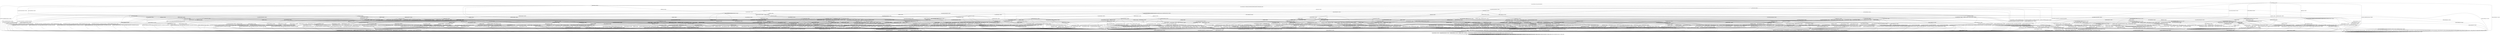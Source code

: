 digraph h19 {
s0 [label="s0"];
s1 [label="s1"];
s2 [label="s2"];
s3 [label="s3"];
s4 [label="s4"];
s5 [label="s5"];
s6 [label="s6"];
s7 [label="s7"];
s8 [label="s8"];
s9 [label="s9"];
s10 [label="s10"];
s11 [label="s11"];
s12 [label="s12"];
s13 [label="s13"];
s14 [label="s14"];
s15 [label="s15"];
s16 [label="s16"];
s17 [label="s17"];
s18 [label="s18"];
s19 [label="s19"];
s20 [label="s20"];
s21 [label="s21"];
s22 [label="s22"];
s23 [label="s23"];
s24 [label="s24"];
s25 [label="s25"];
s26 [label="s26"];
s27 [label="s27"];
s28 [label="s28"];
s29 [label="s29"];
s30 [label="s30"];
s31 [label="s31"];
s32 [label="s32"];
s33 [label="s33"];
s34 [label="s34"];
s35 [label="s35"];
s36 [label="s36"];
s37 [label="s37"];
s38 [label="s38"];
s39 [label="s39"];
s40 [label="s40"];
s41 [label="s41"];
s42 [label="s42"];
s43 [label="s43"];
s44 [label="s44"];
s45 [label="s45"];
s46 [label="s46"];
s47 [label="s47"];
s48 [label="s48"];
s49 [label="s49"];
s50 [label="s50"];
s51 [label="s51"];
s52 [label="s52"];
s53 [label="s53"];
s54 [label="s54"];
s55 [label="s55"];
s56 [label="s56"];
s57 [label="s57"];
s58 [label="s58"];
s59 [label="s59"];
s60 [label="s60"];
s61 [label="s61"];
s62 [label="s62"];
s63 [label="s63"];
s64 [label="s64"];
s65 [label="s65"];
s66 [label="s66"];
s67 [label="s67"];
s68 [label="s68"];
s69 [label="s69"];
s70 [label="s70"];
s71 [label="s71"];
s72 [label="s72"];
s73 [label="s73"];
s74 [label="s74"];
s75 [label="s75"];
s76 [label="s76"];
s77 [label="s77"];
s78 [label="s78"];
s79 [label="s79"];
s80 [label="s80"];
s81 [label="s81"];
s82 [label="s82"];
s83 [label="s83"];
s84 [label="s84"];
s85 [label="s85"];
s86 [label="s86"];
s87 [label="s87"];
s88 [label="s88"];
s89 [label="s89"];
s90 [label="s90"];
s91 [label="s91"];
s92 [label="s92"];
s93 [label="s93"];
s94 [label="s94"];
s95 [label="s95"];
s96 [label="s96"];
s97 [label="s97"];
s98 [label="s98"];
s99 [label="s99"];
s0 -> s1 [label="RSA_CLIENT_HELLO / HELLO_VERIFY_REQUEST"];
s0 -> s2 [label="RSA_CLIENT_KEY_EXCHANGE / TIMEOUT"];
s0 -> s12 [label="CHANGE_CIPHER_SPEC / TIMEOUT"];
s0 -> s88 [label="FINISHED / TIMEOUT"];
s0 -> s0 [label="APPLICATION / TIMEOUT"];
s0 -> s95 [label="CERTIFICATE / TIMEOUT"];
s0 -> s89 [label="EMPTY_CERTIFICATE / TIMEOUT"];
s0 -> s88 [label="CERTIFICATE_VERIFY / TIMEOUT"];
s0 -> s6 [label="Alert(WARNING,CLOSE_NOTIFY) / TIMEOUT"];
s0 -> s6 [label="Alert(FATAL,UNEXPECTED_MESSAGE) / TIMEOUT"];
s1 -> s3 [label="RSA_CLIENT_HELLO / SERVER_HELLO,CERTIFICATE,CERTIFICATE_REQUEST,SERVER_HELLO_DONE"];
s1 -> s4 [label="RSA_CLIENT_KEY_EXCHANGE / TIMEOUT"];
s1 -> s12 [label="CHANGE_CIPHER_SPEC / TIMEOUT"];
s1 -> s8 [label="FINISHED / TIMEOUT"];
s1 -> s1 [label="APPLICATION / TIMEOUT"];
s1 -> s32 [label="CERTIFICATE / TIMEOUT"];
s1 -> s24 [label="EMPTY_CERTIFICATE / TIMEOUT"];
s1 -> s8 [label="CERTIFICATE_VERIFY / TIMEOUT"];
s1 -> s6 [label="Alert(WARNING,CLOSE_NOTIFY) / Alert(WARNING,CLOSE_NOTIFY)"];
s1 -> s6 [label="Alert(FATAL,UNEXPECTED_MESSAGE) / TIMEOUT"];
s2 -> s2 [label="RSA_CLIENT_HELLO / TIMEOUT"];
s2 -> s88 [label="RSA_CLIENT_KEY_EXCHANGE / TIMEOUT"];
s2 -> s9 [label="CHANGE_CIPHER_SPEC / TIMEOUT"];
s2 -> s90 [label="FINISHED / TIMEOUT"];
s2 -> s2 [label="APPLICATION / TIMEOUT"];
s2 -> s91 [label="CERTIFICATE / TIMEOUT"];
s2 -> s91 [label="EMPTY_CERTIFICATE / TIMEOUT"];
s2 -> s93 [label="CERTIFICATE_VERIFY / TIMEOUT"];
s2 -> s6 [label="Alert(WARNING,CLOSE_NOTIFY) / TIMEOUT"];
s2 -> s6 [label="Alert(FATAL,UNEXPECTED_MESSAGE) / TIMEOUT"];
s3 -> s6 [label="RSA_CLIENT_HELLO / Alert(FATAL,UNEXPECTED_MESSAGE)"];
s3 -> s13 [label="RSA_CLIENT_KEY_EXCHANGE / TIMEOUT"];
s3 -> s12 [label="CHANGE_CIPHER_SPEC / TIMEOUT"];
s3 -> s8 [label="FINISHED / TIMEOUT"];
s3 -> s3 [label="APPLICATION / TIMEOUT"];
s3 -> s33 [label="CERTIFICATE / TIMEOUT"];
s3 -> s10 [label="EMPTY_CERTIFICATE / TIMEOUT"];
s3 -> s8 [label="CERTIFICATE_VERIFY / TIMEOUT"];
s3 -> s6 [label="Alert(WARNING,CLOSE_NOTIFY) / Alert(WARNING,CLOSE_NOTIFY)"];
s3 -> s6 [label="Alert(FATAL,UNEXPECTED_MESSAGE) / TIMEOUT"];
s4 -> s39 [label="RSA_CLIENT_HELLO / TIMEOUT"];
s4 -> s8 [label="RSA_CLIENT_KEY_EXCHANGE / TIMEOUT"];
s4 -> s5 [label="CHANGE_CIPHER_SPEC / TIMEOUT"];
s4 -> s14 [label="FINISHED / TIMEOUT"];
s4 -> s4 [label="APPLICATION / TIMEOUT"];
s4 -> s28 [label="CERTIFICATE / TIMEOUT"];
s4 -> s28 [label="EMPTY_CERTIFICATE / TIMEOUT"];
s4 -> s54 [label="CERTIFICATE_VERIFY / TIMEOUT"];
s4 -> s6 [label="Alert(WARNING,CLOSE_NOTIFY) / Alert(WARNING,CLOSE_NOTIFY)"];
s4 -> s6 [label="Alert(FATAL,UNEXPECTED_MESSAGE) / TIMEOUT"];
s5 -> s6 [label="RSA_CLIENT_HELLO / Alert(FATAL,UNEXPECTED_MESSAGE)"];
s5 -> s6 [label="RSA_CLIENT_KEY_EXCHANGE / Alert(FATAL,UNEXPECTED_MESSAGE)"];
s5 -> s12 [label="CHANGE_CIPHER_SPEC / TIMEOUT"];
s5 -> s6 [label="FINISHED / Alert(FATAL,UNEXPECTED_MESSAGE)"];
s5 -> s5 [label="APPLICATION / TIMEOUT"];
s5 -> s6 [label="CERTIFICATE / Alert(FATAL,UNEXPECTED_MESSAGE)"];
s5 -> s6 [label="EMPTY_CERTIFICATE / Alert(FATAL,UNEXPECTED_MESSAGE)"];
s5 -> s6 [label="CERTIFICATE_VERIFY / Alert(FATAL,UNEXPECTED_MESSAGE)"];
s5 -> s5 [label="Alert(WARNING,CLOSE_NOTIFY) / TIMEOUT"];
s5 -> s5 [label="Alert(FATAL,UNEXPECTED_MESSAGE) / TIMEOUT"];
s6 -> s7 [label="RSA_CLIENT_HELLO / TIMEOUT"];
s6 -> s7 [label="RSA_CLIENT_KEY_EXCHANGE / TIMEOUT"];
s6 -> s7 [label="CHANGE_CIPHER_SPEC / TIMEOUT"];
s6 -> s7 [label="FINISHED / TIMEOUT"];
s6 -> s7 [label="APPLICATION / TIMEOUT"];
s6 -> s7 [label="CERTIFICATE / TIMEOUT"];
s6 -> s7 [label="EMPTY_CERTIFICATE / TIMEOUT"];
s6 -> s7 [label="CERTIFICATE_VERIFY / TIMEOUT"];
s6 -> s7 [label="Alert(WARNING,CLOSE_NOTIFY) / TIMEOUT"];
s6 -> s7 [label="Alert(FATAL,UNEXPECTED_MESSAGE) / TIMEOUT"];
s7 -> s7 [label="RSA_CLIENT_HELLO / SOCKET_CLOSED"];
s7 -> s7 [label="RSA_CLIENT_KEY_EXCHANGE / SOCKET_CLOSED"];
s7 -> s7 [label="CHANGE_CIPHER_SPEC / SOCKET_CLOSED"];
s7 -> s7 [label="FINISHED / SOCKET_CLOSED"];
s7 -> s7 [label="APPLICATION / SOCKET_CLOSED"];
s7 -> s7 [label="CERTIFICATE / SOCKET_CLOSED"];
s7 -> s7 [label="EMPTY_CERTIFICATE / SOCKET_CLOSED"];
s7 -> s7 [label="CERTIFICATE_VERIFY / SOCKET_CLOSED"];
s7 -> s7 [label="Alert(WARNING,CLOSE_NOTIFY) / SOCKET_CLOSED"];
s7 -> s7 [label="Alert(FATAL,UNEXPECTED_MESSAGE) / SOCKET_CLOSED"];
s8 -> s8 [label="RSA_CLIENT_HELLO / TIMEOUT"];
s8 -> s8 [label="RSA_CLIENT_KEY_EXCHANGE / TIMEOUT"];
s8 -> s12 [label="CHANGE_CIPHER_SPEC / TIMEOUT"];
s8 -> s8 [label="FINISHED / TIMEOUT"];
s8 -> s8 [label="APPLICATION / TIMEOUT"];
s8 -> s8 [label="CERTIFICATE / TIMEOUT"];
s8 -> s8 [label="EMPTY_CERTIFICATE / TIMEOUT"];
s8 -> s8 [label="CERTIFICATE_VERIFY / TIMEOUT"];
s8 -> s6 [label="Alert(WARNING,CLOSE_NOTIFY) / Alert(WARNING,CLOSE_NOTIFY)"];
s8 -> s6 [label="Alert(FATAL,UNEXPECTED_MESSAGE) / TIMEOUT"];
s9 -> s6 [label="RSA_CLIENT_HELLO / TIMEOUT"];
s9 -> s6 [label="RSA_CLIENT_KEY_EXCHANGE / TIMEOUT"];
s9 -> s12 [label="CHANGE_CIPHER_SPEC / TIMEOUT"];
s9 -> s6 [label="FINISHED / TIMEOUT"];
s9 -> s9 [label="APPLICATION / TIMEOUT"];
s9 -> s6 [label="CERTIFICATE / TIMEOUT"];
s9 -> s6 [label="EMPTY_CERTIFICATE / TIMEOUT"];
s9 -> s6 [label="CERTIFICATE_VERIFY / TIMEOUT"];
s9 -> s9 [label="Alert(WARNING,CLOSE_NOTIFY) / TIMEOUT"];
s9 -> s9 [label="Alert(FATAL,UNEXPECTED_MESSAGE) / TIMEOUT"];
s10 -> s40 [label="RSA_CLIENT_HELLO / TIMEOUT"];
s10 -> s29 [label="RSA_CLIENT_KEY_EXCHANGE / TIMEOUT"];
s10 -> s11 [label="CHANGE_CIPHER_SPEC / TIMEOUT"];
s10 -> s15 [label="FINISHED / TIMEOUT"];
s10 -> s10 [label="APPLICATION / TIMEOUT"];
s10 -> s8 [label="CERTIFICATE / TIMEOUT"];
s10 -> s8 [label="EMPTY_CERTIFICATE / TIMEOUT"];
s10 -> s34 [label="CERTIFICATE_VERIFY / TIMEOUT"];
s10 -> s6 [label="Alert(WARNING,CLOSE_NOTIFY) / Alert(WARNING,CLOSE_NOTIFY)"];
s10 -> s6 [label="Alert(FATAL,UNEXPECTED_MESSAGE) / TIMEOUT"];
s11 -> s6 [label="RSA_CLIENT_HELLO / Alert(FATAL,BAD_CERTIFICATE)"];
s11 -> s6 [label="RSA_CLIENT_KEY_EXCHANGE / Alert(FATAL,BAD_CERTIFICATE)"];
s11 -> s12 [label="CHANGE_CIPHER_SPEC / TIMEOUT"];
s11 -> s6 [label="FINISHED / Alert(FATAL,BAD_CERTIFICATE)"];
s11 -> s11 [label="APPLICATION / TIMEOUT"];
s11 -> s6 [label="CERTIFICATE / Alert(FATAL,BAD_CERTIFICATE)"];
s11 -> s6 [label="EMPTY_CERTIFICATE / Alert(FATAL,BAD_CERTIFICATE)"];
s11 -> s6 [label="CERTIFICATE_VERIFY / Alert(FATAL,BAD_CERTIFICATE)"];
s11 -> s11 [label="Alert(WARNING,CLOSE_NOTIFY) / TIMEOUT"];
s11 -> s11 [label="Alert(FATAL,UNEXPECTED_MESSAGE) / TIMEOUT"];
s12 -> s12 [label="RSA_CLIENT_HELLO / TIMEOUT"];
s12 -> s12 [label="RSA_CLIENT_KEY_EXCHANGE / TIMEOUT"];
s12 -> s12 [label="CHANGE_CIPHER_SPEC / TIMEOUT"];
s12 -> s12 [label="FINISHED / TIMEOUT"];
s12 -> s12 [label="APPLICATION / TIMEOUT"];
s12 -> s12 [label="CERTIFICATE / TIMEOUT"];
s12 -> s12 [label="EMPTY_CERTIFICATE / TIMEOUT"];
s12 -> s12 [label="CERTIFICATE_VERIFY / TIMEOUT"];
s12 -> s12 [label="Alert(WARNING,CLOSE_NOTIFY) / TIMEOUT"];
s12 -> s12 [label="Alert(FATAL,UNEXPECTED_MESSAGE) / TIMEOUT"];
s13 -> s39 [label="RSA_CLIENT_HELLO / TIMEOUT"];
s13 -> s8 [label="RSA_CLIENT_KEY_EXCHANGE / TIMEOUT"];
s13 -> s16 [label="CHANGE_CIPHER_SPEC / TIMEOUT"];
s13 -> s14 [label="FINISHED / TIMEOUT"];
s13 -> s13 [label="APPLICATION / TIMEOUT"];
s13 -> s41 [label="CERTIFICATE / TIMEOUT"];
s13 -> s29 [label="EMPTY_CERTIFICATE / TIMEOUT"];
s13 -> s17 [label="CERTIFICATE_VERIFY / TIMEOUT"];
s13 -> s6 [label="Alert(WARNING,CLOSE_NOTIFY) / Alert(WARNING,CLOSE_NOTIFY)"];
s13 -> s6 [label="Alert(FATAL,UNEXPECTED_MESSAGE) / TIMEOUT"];
s14 -> s42 [label="RSA_CLIENT_HELLO / TIMEOUT"];
s14 -> s8 [label="RSA_CLIENT_KEY_EXCHANGE / TIMEOUT"];
s14 -> s5 [label="CHANGE_CIPHER_SPEC / TIMEOUT"];
s14 -> s8 [label="FINISHED / TIMEOUT"];
s14 -> s14 [label="APPLICATION / TIMEOUT"];
s14 -> s25 [label="CERTIFICATE / TIMEOUT"];
s14 -> s25 [label="EMPTY_CERTIFICATE / TIMEOUT"];
s14 -> s60 [label="CERTIFICATE_VERIFY / TIMEOUT"];
s14 -> s6 [label="Alert(WARNING,CLOSE_NOTIFY) / Alert(WARNING,CLOSE_NOTIFY)"];
s14 -> s6 [label="Alert(FATAL,UNEXPECTED_MESSAGE) / TIMEOUT"];
s15 -> s43 [label="RSA_CLIENT_HELLO / TIMEOUT"];
s15 -> s30 [label="RSA_CLIENT_KEY_EXCHANGE / TIMEOUT"];
s15 -> s11 [label="CHANGE_CIPHER_SPEC / TIMEOUT"];
s15 -> s8 [label="FINISHED / TIMEOUT"];
s15 -> s15 [label="APPLICATION / TIMEOUT"];
s15 -> s8 [label="CERTIFICATE / TIMEOUT"];
s15 -> s8 [label="EMPTY_CERTIFICATE / TIMEOUT"];
s15 -> s35 [label="CERTIFICATE_VERIFY / TIMEOUT"];
s15 -> s6 [label="Alert(WARNING,CLOSE_NOTIFY) / Alert(WARNING,CLOSE_NOTIFY)"];
s15 -> s6 [label="Alert(FATAL,UNEXPECTED_MESSAGE) / TIMEOUT"];
s16 -> s77 [label="RSA_CLIENT_HELLO / TIMEOUT"];
s16 -> s8 [label="RSA_CLIENT_KEY_EXCHANGE / TIMEOUT"];
s16 -> s12 [label="CHANGE_CIPHER_SPEC / TIMEOUT"];
s16 -> s18 [label="FINISHED / CHANGE_CIPHER_SPEC,FINISHED,CHANGE_CIPHER_SPEC,FINISHED"];
s16 -> s16 [label="APPLICATION / TIMEOUT"];
s16 -> s19 [label="CERTIFICATE / TIMEOUT"];
s16 -> s78 [label="EMPTY_CERTIFICATE / TIMEOUT"];
s16 -> s79 [label="CERTIFICATE_VERIFY / TIMEOUT"];
s16 -> s16 [label="Alert(WARNING,CLOSE_NOTIFY) / TIMEOUT"];
s16 -> s16 [label="Alert(FATAL,UNEXPECTED_MESSAGE) / TIMEOUT"];
s17 -> s17 [label="RSA_CLIENT_HELLO / TIMEOUT"];
s17 -> s8 [label="RSA_CLIENT_KEY_EXCHANGE / TIMEOUT"];
s17 -> s20 [label="CHANGE_CIPHER_SPEC / TIMEOUT"];
s17 -> s21 [label="FINISHED / TIMEOUT"];
s17 -> s17 [label="APPLICATION / TIMEOUT"];
s17 -> s26 [label="CERTIFICATE / TIMEOUT"];
s17 -> s26 [label="EMPTY_CERTIFICATE / TIMEOUT"];
s17 -> s8 [label="CERTIFICATE_VERIFY / TIMEOUT"];
s17 -> s6 [label="Alert(WARNING,CLOSE_NOTIFY) / Alert(WARNING,CLOSE_NOTIFY)"];
s17 -> s6 [label="Alert(FATAL,UNEXPECTED_MESSAGE) / TIMEOUT"];
s18 -> s18 [label="RSA_CLIENT_HELLO / TIMEOUT"];
s18 -> s18 [label="RSA_CLIENT_KEY_EXCHANGE / TIMEOUT"];
s18 -> s12 [label="CHANGE_CIPHER_SPEC / TIMEOUT"];
s18 -> s18 [label="FINISHED / TIMEOUT"];
s18 -> s6 [label="APPLICATION / APPLICATION"];
s18 -> s18 [label="CERTIFICATE / TIMEOUT"];
s18 -> s18 [label="EMPTY_CERTIFICATE / TIMEOUT"];
s18 -> s18 [label="CERTIFICATE_VERIFY / TIMEOUT"];
s18 -> s6 [label="Alert(WARNING,CLOSE_NOTIFY) / TIMEOUT"];
s18 -> s6 [label="Alert(FATAL,UNEXPECTED_MESSAGE) / TIMEOUT"];
s19 -> s44 [label="RSA_CLIENT_HELLO / TIMEOUT"];
s19 -> s8 [label="RSA_CLIENT_KEY_EXCHANGE / TIMEOUT"];
s19 -> s5 [label="CHANGE_CIPHER_SPEC / TIMEOUT"];
s19 -> s22 [label="FINISHED / TIMEOUT"];
s19 -> s8 [label="APPLICATION / TIMEOUT"];
s19 -> s8 [label="CERTIFICATE / TIMEOUT"];
s19 -> s8 [label="EMPTY_CERTIFICATE / TIMEOUT"];
s19 -> s19 [label="CERTIFICATE_VERIFY / TIMEOUT"];
s19 -> s6 [label="Alert(WARNING,CLOSE_NOTIFY) / Alert(WARNING,CLOSE_NOTIFY)"];
s19 -> s6 [label="Alert(FATAL,UNEXPECTED_MESSAGE) / TIMEOUT"];
s20 -> s6 [label="RSA_CLIENT_HELLO / Alert(FATAL,HANDSHAKE_FAILURE)"];
s20 -> s6 [label="RSA_CLIENT_KEY_EXCHANGE / Alert(FATAL,HANDSHAKE_FAILURE)"];
s20 -> s12 [label="CHANGE_CIPHER_SPEC / TIMEOUT"];
s20 -> s6 [label="FINISHED / Alert(FATAL,HANDSHAKE_FAILURE)"];
s20 -> s20 [label="APPLICATION / TIMEOUT"];
s20 -> s6 [label="CERTIFICATE / Alert(FATAL,HANDSHAKE_FAILURE)"];
s20 -> s6 [label="EMPTY_CERTIFICATE / Alert(FATAL,HANDSHAKE_FAILURE)"];
s20 -> s6 [label="CERTIFICATE_VERIFY / Alert(FATAL,HANDSHAKE_FAILURE)"];
s20 -> s20 [label="Alert(WARNING,CLOSE_NOTIFY) / TIMEOUT"];
s20 -> s20 [label="Alert(FATAL,UNEXPECTED_MESSAGE) / TIMEOUT"];
s21 -> s61 [label="RSA_CLIENT_HELLO / TIMEOUT"];
s21 -> s8 [label="RSA_CLIENT_KEY_EXCHANGE / TIMEOUT"];
s21 -> s20 [label="CHANGE_CIPHER_SPEC / TIMEOUT"];
s21 -> s8 [label="FINISHED / TIMEOUT"];
s21 -> s21 [label="APPLICATION / TIMEOUT"];
s21 -> s27 [label="CERTIFICATE / TIMEOUT"];
s21 -> s27 [label="EMPTY_CERTIFICATE / TIMEOUT"];
s21 -> s8 [label="CERTIFICATE_VERIFY / TIMEOUT"];
s21 -> s6 [label="Alert(WARNING,CLOSE_NOTIFY) / Alert(WARNING,CLOSE_NOTIFY)"];
s21 -> s6 [label="Alert(FATAL,UNEXPECTED_MESSAGE) / TIMEOUT"];
s22 -> s22 [label="RSA_CLIENT_HELLO / TIMEOUT"];
s22 -> s8 [label="RSA_CLIENT_KEY_EXCHANGE / TIMEOUT"];
s22 -> s23 [label="CHANGE_CIPHER_SPEC / TIMEOUT"];
s22 -> s8 [label="FINISHED / TIMEOUT"];
s22 -> s8 [label="APPLICATION / TIMEOUT"];
s22 -> s8 [label="CERTIFICATE / TIMEOUT"];
s22 -> s8 [label="EMPTY_CERTIFICATE / TIMEOUT"];
s22 -> s45 [label="CERTIFICATE_VERIFY / TIMEOUT"];
s22 -> s6 [label="Alert(WARNING,CLOSE_NOTIFY) / Alert(WARNING,CLOSE_NOTIFY)"];
s22 -> s6 [label="Alert(FATAL,UNEXPECTED_MESSAGE) / TIMEOUT"];
s23 -> s12 [label="RSA_CLIENT_HELLO / CHANGE_CIPHER_SPEC,FINISHED,CHANGE_CIPHER_SPEC,FINISHED"];
s23 -> s12 [label="RSA_CLIENT_KEY_EXCHANGE / CHANGE_CIPHER_SPEC,UNKNOWN_MESSAGE,CHANGE_CIPHER_SPEC,UNKNOWN_MESSAGE"];
s23 -> s12 [label="CHANGE_CIPHER_SPEC / TIMEOUT"];
s23 -> s12 [label="FINISHED / CHANGE_CIPHER_SPEC,FINISHED,CHANGE_CIPHER_SPEC,FINISHED"];
s23 -> s23 [label="APPLICATION / TIMEOUT"];
s23 -> s12 [label="CERTIFICATE / CHANGE_CIPHER_SPEC,FINISHED,CHANGE_CIPHER_SPEC,FINISHED"];
s23 -> s12 [label="EMPTY_CERTIFICATE / CHANGE_CIPHER_SPEC,FINISHED,CHANGE_CIPHER_SPEC,FINISHED"];
s23 -> s12 [label="CERTIFICATE_VERIFY / CHANGE_CIPHER_SPEC,FINISHED,CHANGE_CIPHER_SPEC,FINISHED"];
s23 -> s23 [label="Alert(WARNING,CLOSE_NOTIFY) / TIMEOUT"];
s23 -> s23 [label="Alert(FATAL,UNEXPECTED_MESSAGE) / TIMEOUT"];
s24 -> s46 [label="RSA_CLIENT_HELLO / TIMEOUT"];
s24 -> s28 [label="RSA_CLIENT_KEY_EXCHANGE / TIMEOUT"];
s24 -> s5 [label="CHANGE_CIPHER_SPEC / TIMEOUT"];
s24 -> s31 [label="FINISHED / TIMEOUT"];
s24 -> s24 [label="APPLICATION / TIMEOUT"];
s24 -> s8 [label="CERTIFICATE / TIMEOUT"];
s24 -> s8 [label="EMPTY_CERTIFICATE / TIMEOUT"];
s24 -> s36 [label="CERTIFICATE_VERIFY / TIMEOUT"];
s24 -> s6 [label="Alert(WARNING,CLOSE_NOTIFY) / Alert(WARNING,CLOSE_NOTIFY)"];
s24 -> s6 [label="Alert(FATAL,UNEXPECTED_MESSAGE) / TIMEOUT"];
s25 -> s47 [label="RSA_CLIENT_HELLO / TIMEOUT"];
s25 -> s8 [label="RSA_CLIENT_KEY_EXCHANGE / TIMEOUT"];
s25 -> s5 [label="CHANGE_CIPHER_SPEC / TIMEOUT"];
s25 -> s8 [label="FINISHED / TIMEOUT"];
s25 -> s25 [label="APPLICATION / TIMEOUT"];
s25 -> s8 [label="CERTIFICATE / TIMEOUT"];
s25 -> s8 [label="EMPTY_CERTIFICATE / TIMEOUT"];
s25 -> s62 [label="CERTIFICATE_VERIFY / TIMEOUT"];
s25 -> s6 [label="Alert(WARNING,CLOSE_NOTIFY) / Alert(WARNING,CLOSE_NOTIFY)"];
s25 -> s6 [label="Alert(FATAL,UNEXPECTED_MESSAGE) / TIMEOUT"];
s26 -> s26 [label="RSA_CLIENT_HELLO / TIMEOUT"];
s26 -> s8 [label="RSA_CLIENT_KEY_EXCHANGE / TIMEOUT"];
s26 -> s20 [label="CHANGE_CIPHER_SPEC / TIMEOUT"];
s26 -> s27 [label="FINISHED / TIMEOUT"];
s26 -> s26 [label="APPLICATION / TIMEOUT"];
s26 -> s8 [label="CERTIFICATE / TIMEOUT"];
s26 -> s8 [label="EMPTY_CERTIFICATE / TIMEOUT"];
s26 -> s8 [label="CERTIFICATE_VERIFY / TIMEOUT"];
s26 -> s6 [label="Alert(WARNING,CLOSE_NOTIFY) / Alert(WARNING,CLOSE_NOTIFY)"];
s26 -> s6 [label="Alert(FATAL,UNEXPECTED_MESSAGE) / TIMEOUT"];
s27 -> s63 [label="RSA_CLIENT_HELLO / TIMEOUT"];
s27 -> s8 [label="RSA_CLIENT_KEY_EXCHANGE / TIMEOUT"];
s27 -> s20 [label="CHANGE_CIPHER_SPEC / TIMEOUT"];
s27 -> s8 [label="FINISHED / TIMEOUT"];
s27 -> s27 [label="APPLICATION / TIMEOUT"];
s27 -> s8 [label="CERTIFICATE / TIMEOUT"];
s27 -> s8 [label="EMPTY_CERTIFICATE / TIMEOUT"];
s27 -> s8 [label="CERTIFICATE_VERIFY / TIMEOUT"];
s27 -> s6 [label="Alert(WARNING,CLOSE_NOTIFY) / Alert(WARNING,CLOSE_NOTIFY)"];
s27 -> s6 [label="Alert(FATAL,UNEXPECTED_MESSAGE) / TIMEOUT"];
s28 -> s80 [label="RSA_CLIENT_HELLO / TIMEOUT"];
s28 -> s8 [label="RSA_CLIENT_KEY_EXCHANGE / TIMEOUT"];
s28 -> s5 [label="CHANGE_CIPHER_SPEC / TIMEOUT"];
s28 -> s25 [label="FINISHED / TIMEOUT"];
s28 -> s28 [label="APPLICATION / TIMEOUT"];
s28 -> s8 [label="CERTIFICATE / TIMEOUT"];
s28 -> s8 [label="EMPTY_CERTIFICATE / TIMEOUT"];
s28 -> s55 [label="CERTIFICATE_VERIFY / TIMEOUT"];
s28 -> s6 [label="Alert(WARNING,CLOSE_NOTIFY) / Alert(WARNING,CLOSE_NOTIFY)"];
s28 -> s6 [label="Alert(FATAL,UNEXPECTED_MESSAGE) / TIMEOUT"];
s29 -> s48 [label="RSA_CLIENT_HELLO / TIMEOUT"];
s29 -> s8 [label="RSA_CLIENT_KEY_EXCHANGE / TIMEOUT"];
s29 -> s11 [label="CHANGE_CIPHER_SPEC / TIMEOUT"];
s29 -> s30 [label="FINISHED / TIMEOUT"];
s29 -> s29 [label="APPLICATION / TIMEOUT"];
s29 -> s8 [label="CERTIFICATE / TIMEOUT"];
s29 -> s8 [label="EMPTY_CERTIFICATE / TIMEOUT"];
s29 -> s56 [label="CERTIFICATE_VERIFY / TIMEOUT"];
s29 -> s6 [label="Alert(WARNING,CLOSE_NOTIFY) / Alert(WARNING,CLOSE_NOTIFY)"];
s29 -> s6 [label="Alert(FATAL,UNEXPECTED_MESSAGE) / TIMEOUT"];
s30 -> s49 [label="RSA_CLIENT_HELLO / TIMEOUT"];
s30 -> s8 [label="RSA_CLIENT_KEY_EXCHANGE / TIMEOUT"];
s30 -> s11 [label="CHANGE_CIPHER_SPEC / TIMEOUT"];
s30 -> s8 [label="FINISHED / TIMEOUT"];
s30 -> s30 [label="APPLICATION / TIMEOUT"];
s30 -> s8 [label="CERTIFICATE / TIMEOUT"];
s30 -> s8 [label="EMPTY_CERTIFICATE / TIMEOUT"];
s30 -> s64 [label="CERTIFICATE_VERIFY / TIMEOUT"];
s30 -> s6 [label="Alert(WARNING,CLOSE_NOTIFY) / Alert(WARNING,CLOSE_NOTIFY)"];
s30 -> s6 [label="Alert(FATAL,UNEXPECTED_MESSAGE) / TIMEOUT"];
s31 -> s50 [label="RSA_CLIENT_HELLO / TIMEOUT"];
s31 -> s25 [label="RSA_CLIENT_KEY_EXCHANGE / TIMEOUT"];
s31 -> s5 [label="CHANGE_CIPHER_SPEC / TIMEOUT"];
s31 -> s8 [label="FINISHED / TIMEOUT"];
s31 -> s31 [label="APPLICATION / TIMEOUT"];
s31 -> s8 [label="CERTIFICATE / TIMEOUT"];
s31 -> s8 [label="EMPTY_CERTIFICATE / TIMEOUT"];
s31 -> s37 [label="CERTIFICATE_VERIFY / TIMEOUT"];
s31 -> s6 [label="Alert(WARNING,CLOSE_NOTIFY) / Alert(WARNING,CLOSE_NOTIFY)"];
s31 -> s6 [label="Alert(FATAL,UNEXPECTED_MESSAGE) / TIMEOUT"];
s32 -> s32 [label="RSA_CLIENT_HELLO / TIMEOUT"];
s32 -> s51 [label="RSA_CLIENT_KEY_EXCHANGE / TIMEOUT"];
s32 -> s12 [label="CHANGE_CIPHER_SPEC / TIMEOUT"];
s32 -> s57 [label="FINISHED / TIMEOUT"];
s32 -> s32 [label="APPLICATION / TIMEOUT"];
s32 -> s8 [label="CERTIFICATE / TIMEOUT"];
s32 -> s8 [label="EMPTY_CERTIFICATE / TIMEOUT"];
s32 -> s36 [label="CERTIFICATE_VERIFY / TIMEOUT"];
s32 -> s6 [label="Alert(WARNING,CLOSE_NOTIFY) / Alert(WARNING,CLOSE_NOTIFY)"];
s32 -> s6 [label="Alert(FATAL,UNEXPECTED_MESSAGE) / TIMEOUT"];
s33 -> s32 [label="RSA_CLIENT_HELLO / TIMEOUT"];
s33 -> s73 [label="RSA_CLIENT_KEY_EXCHANGE / TIMEOUT"];
s33 -> s12 [label="CHANGE_CIPHER_SPEC / TIMEOUT"];
s33 -> s57 [label="FINISHED / TIMEOUT"];
s33 -> s33 [label="APPLICATION / TIMEOUT"];
s33 -> s8 [label="CERTIFICATE / TIMEOUT"];
s33 -> s8 [label="EMPTY_CERTIFICATE / TIMEOUT"];
s33 -> s38 [label="CERTIFICATE_VERIFY / TIMEOUT"];
s33 -> s6 [label="Alert(WARNING,CLOSE_NOTIFY) / Alert(WARNING,CLOSE_NOTIFY)"];
s33 -> s6 [label="Alert(FATAL,UNEXPECTED_MESSAGE) / TIMEOUT"];
s34 -> s65 [label="RSA_CLIENT_HELLO / TIMEOUT"];
s34 -> s56 [label="RSA_CLIENT_KEY_EXCHANGE / TIMEOUT"];
s34 -> s11 [label="CHANGE_CIPHER_SPEC / TIMEOUT"];
s34 -> s35 [label="FINISHED / TIMEOUT"];
s34 -> s34 [label="APPLICATION / TIMEOUT"];
s34 -> s8 [label="CERTIFICATE / TIMEOUT"];
s34 -> s8 [label="EMPTY_CERTIFICATE / TIMEOUT"];
s34 -> s8 [label="CERTIFICATE_VERIFY / TIMEOUT"];
s34 -> s6 [label="Alert(WARNING,CLOSE_NOTIFY) / Alert(WARNING,CLOSE_NOTIFY)"];
s34 -> s6 [label="Alert(FATAL,UNEXPECTED_MESSAGE) / TIMEOUT"];
s35 -> s66 [label="RSA_CLIENT_HELLO / TIMEOUT"];
s35 -> s64 [label="RSA_CLIENT_KEY_EXCHANGE / TIMEOUT"];
s35 -> s11 [label="CHANGE_CIPHER_SPEC / TIMEOUT"];
s35 -> s8 [label="FINISHED / TIMEOUT"];
s35 -> s35 [label="APPLICATION / TIMEOUT"];
s35 -> s8 [label="CERTIFICATE / TIMEOUT"];
s35 -> s8 [label="EMPTY_CERTIFICATE / TIMEOUT"];
s35 -> s8 [label="CERTIFICATE_VERIFY / TIMEOUT"];
s35 -> s6 [label="Alert(WARNING,CLOSE_NOTIFY) / Alert(WARNING,CLOSE_NOTIFY)"];
s35 -> s6 [label="Alert(FATAL,UNEXPECTED_MESSAGE) / TIMEOUT"];
s36 -> s67 [label="RSA_CLIENT_HELLO / TIMEOUT"];
s36 -> s55 [label="RSA_CLIENT_KEY_EXCHANGE / TIMEOUT"];
s36 -> s5 [label="CHANGE_CIPHER_SPEC / TIMEOUT"];
s36 -> s37 [label="FINISHED / TIMEOUT"];
s36 -> s36 [label="APPLICATION / TIMEOUT"];
s36 -> s8 [label="CERTIFICATE / TIMEOUT"];
s36 -> s8 [label="EMPTY_CERTIFICATE / TIMEOUT"];
s36 -> s8 [label="CERTIFICATE_VERIFY / TIMEOUT"];
s36 -> s6 [label="Alert(WARNING,CLOSE_NOTIFY) / Alert(WARNING,CLOSE_NOTIFY)"];
s36 -> s6 [label="Alert(FATAL,UNEXPECTED_MESSAGE) / TIMEOUT"];
s37 -> s68 [label="RSA_CLIENT_HELLO / TIMEOUT"];
s37 -> s62 [label="RSA_CLIENT_KEY_EXCHANGE / TIMEOUT"];
s37 -> s5 [label="CHANGE_CIPHER_SPEC / TIMEOUT"];
s37 -> s8 [label="FINISHED / TIMEOUT"];
s37 -> s37 [label="APPLICATION / TIMEOUT"];
s37 -> s8 [label="CERTIFICATE / TIMEOUT"];
s37 -> s8 [label="EMPTY_CERTIFICATE / TIMEOUT"];
s37 -> s8 [label="CERTIFICATE_VERIFY / TIMEOUT"];
s37 -> s6 [label="Alert(WARNING,CLOSE_NOTIFY) / Alert(WARNING,CLOSE_NOTIFY)"];
s37 -> s6 [label="Alert(FATAL,UNEXPECTED_MESSAGE) / TIMEOUT"];
s38 -> s67 [label="RSA_CLIENT_HELLO / TIMEOUT"];
s38 -> s52 [label="RSA_CLIENT_KEY_EXCHANGE / TIMEOUT"];
s38 -> s5 [label="CHANGE_CIPHER_SPEC / TIMEOUT"];
s38 -> s37 [label="FINISHED / TIMEOUT"];
s38 -> s38 [label="APPLICATION / TIMEOUT"];
s38 -> s8 [label="CERTIFICATE / TIMEOUT"];
s38 -> s8 [label="EMPTY_CERTIFICATE / TIMEOUT"];
s38 -> s8 [label="CERTIFICATE_VERIFY / TIMEOUT"];
s38 -> s6 [label="Alert(WARNING,CLOSE_NOTIFY) / Alert(WARNING,CLOSE_NOTIFY)"];
s38 -> s6 [label="Alert(FATAL,UNEXPECTED_MESSAGE) / TIMEOUT"];
s39 -> s8 [label="RSA_CLIENT_HELLO / TIMEOUT"];
s39 -> s8 [label="RSA_CLIENT_KEY_EXCHANGE / TIMEOUT"];
s39 -> s5 [label="CHANGE_CIPHER_SPEC / TIMEOUT"];
s39 -> s42 [label="FINISHED / TIMEOUT"];
s39 -> s39 [label="APPLICATION / TIMEOUT"];
s39 -> s80 [label="CERTIFICATE / TIMEOUT"];
s39 -> s80 [label="EMPTY_CERTIFICATE / TIMEOUT"];
s39 -> s69 [label="CERTIFICATE_VERIFY / TIMEOUT"];
s39 -> s6 [label="Alert(WARNING,CLOSE_NOTIFY) / Alert(WARNING,CLOSE_NOTIFY)"];
s39 -> s6 [label="Alert(FATAL,UNEXPECTED_MESSAGE) / TIMEOUT"];
s40 -> s8 [label="RSA_CLIENT_HELLO / TIMEOUT"];
s40 -> s48 [label="RSA_CLIENT_KEY_EXCHANGE / TIMEOUT"];
s40 -> s11 [label="CHANGE_CIPHER_SPEC / TIMEOUT"];
s40 -> s43 [label="FINISHED / TIMEOUT"];
s40 -> s40 [label="APPLICATION / TIMEOUT"];
s40 -> s8 [label="CERTIFICATE / TIMEOUT"];
s40 -> s8 [label="EMPTY_CERTIFICATE / TIMEOUT"];
s40 -> s65 [label="CERTIFICATE_VERIFY / TIMEOUT"];
s40 -> s6 [label="Alert(WARNING,CLOSE_NOTIFY) / Alert(WARNING,CLOSE_NOTIFY)"];
s40 -> s6 [label="Alert(FATAL,UNEXPECTED_MESSAGE) / TIMEOUT"];
s41 -> s80 [label="RSA_CLIENT_HELLO / TIMEOUT"];
s41 -> s8 [label="RSA_CLIENT_KEY_EXCHANGE / TIMEOUT"];
s41 -> s53 [label="CHANGE_CIPHER_SPEC / TIMEOUT"];
s41 -> s25 [label="FINISHED / TIMEOUT"];
s41 -> s41 [label="APPLICATION / TIMEOUT"];
s41 -> s8 [label="CERTIFICATE / TIMEOUT"];
s41 -> s8 [label="EMPTY_CERTIFICATE / TIMEOUT"];
s41 -> s52 [label="CERTIFICATE_VERIFY / TIMEOUT"];
s41 -> s6 [label="Alert(WARNING,CLOSE_NOTIFY) / Alert(WARNING,CLOSE_NOTIFY)"];
s41 -> s6 [label="Alert(FATAL,UNEXPECTED_MESSAGE) / TIMEOUT"];
s42 -> s8 [label="RSA_CLIENT_HELLO / TIMEOUT"];
s42 -> s8 [label="RSA_CLIENT_KEY_EXCHANGE / TIMEOUT"];
s42 -> s5 [label="CHANGE_CIPHER_SPEC / TIMEOUT"];
s42 -> s8 [label="FINISHED / TIMEOUT"];
s42 -> s42 [label="APPLICATION / TIMEOUT"];
s42 -> s47 [label="CERTIFICATE / TIMEOUT"];
s42 -> s47 [label="EMPTY_CERTIFICATE / TIMEOUT"];
s42 -> s74 [label="CERTIFICATE_VERIFY / TIMEOUT"];
s42 -> s6 [label="Alert(WARNING,CLOSE_NOTIFY) / Alert(WARNING,CLOSE_NOTIFY)"];
s42 -> s6 [label="Alert(FATAL,UNEXPECTED_MESSAGE) / TIMEOUT"];
s43 -> s8 [label="RSA_CLIENT_HELLO / TIMEOUT"];
s43 -> s49 [label="RSA_CLIENT_KEY_EXCHANGE / TIMEOUT"];
s43 -> s11 [label="CHANGE_CIPHER_SPEC / TIMEOUT"];
s43 -> s8 [label="FINISHED / TIMEOUT"];
s43 -> s43 [label="APPLICATION / TIMEOUT"];
s43 -> s8 [label="CERTIFICATE / TIMEOUT"];
s43 -> s8 [label="EMPTY_CERTIFICATE / TIMEOUT"];
s43 -> s66 [label="CERTIFICATE_VERIFY / TIMEOUT"];
s43 -> s6 [label="Alert(WARNING,CLOSE_NOTIFY) / Alert(WARNING,CLOSE_NOTIFY)"];
s43 -> s6 [label="Alert(FATAL,UNEXPECTED_MESSAGE) / TIMEOUT"];
s44 -> s8 [label="RSA_CLIENT_HELLO / TIMEOUT"];
s44 -> s8 [label="RSA_CLIENT_KEY_EXCHANGE / TIMEOUT"];
s44 -> s5 [label="CHANGE_CIPHER_SPEC / TIMEOUT"];
s44 -> s47 [label="FINISHED / TIMEOUT"];
s44 -> s8 [label="APPLICATION / TIMEOUT"];
s44 -> s8 [label="CERTIFICATE / TIMEOUT"];
s44 -> s8 [label="EMPTY_CERTIFICATE / TIMEOUT"];
s44 -> s70 [label="CERTIFICATE_VERIFY / TIMEOUT"];
s44 -> s6 [label="Alert(WARNING,CLOSE_NOTIFY) / Alert(WARNING,CLOSE_NOTIFY)"];
s44 -> s6 [label="Alert(FATAL,UNEXPECTED_MESSAGE) / TIMEOUT"];
s45 -> s71 [label="RSA_CLIENT_HELLO / TIMEOUT"];
s45 -> s8 [label="RSA_CLIENT_KEY_EXCHANGE / TIMEOUT"];
s45 -> s23 [label="CHANGE_CIPHER_SPEC / TIMEOUT"];
s45 -> s8 [label="FINISHED / TIMEOUT"];
s45 -> s8 [label="APPLICATION / TIMEOUT"];
s45 -> s8 [label="CERTIFICATE / TIMEOUT"];
s45 -> s8 [label="EMPTY_CERTIFICATE / TIMEOUT"];
s45 -> s8 [label="CERTIFICATE_VERIFY / TIMEOUT"];
s45 -> s6 [label="Alert(WARNING,CLOSE_NOTIFY) / Alert(WARNING,CLOSE_NOTIFY)"];
s45 -> s6 [label="Alert(FATAL,UNEXPECTED_MESSAGE) / TIMEOUT"];
s46 -> s8 [label="RSA_CLIENT_HELLO / TIMEOUT"];
s46 -> s80 [label="RSA_CLIENT_KEY_EXCHANGE / TIMEOUT"];
s46 -> s5 [label="CHANGE_CIPHER_SPEC / TIMEOUT"];
s46 -> s50 [label="FINISHED / TIMEOUT"];
s46 -> s46 [label="APPLICATION / TIMEOUT"];
s46 -> s8 [label="CERTIFICATE / TIMEOUT"];
s46 -> s8 [label="EMPTY_CERTIFICATE / TIMEOUT"];
s46 -> s67 [label="CERTIFICATE_VERIFY / TIMEOUT"];
s46 -> s6 [label="Alert(WARNING,CLOSE_NOTIFY) / Alert(WARNING,CLOSE_NOTIFY)"];
s46 -> s6 [label="Alert(FATAL,UNEXPECTED_MESSAGE) / TIMEOUT"];
s47 -> s8 [label="RSA_CLIENT_HELLO / TIMEOUT"];
s47 -> s8 [label="RSA_CLIENT_KEY_EXCHANGE / TIMEOUT"];
s47 -> s5 [label="CHANGE_CIPHER_SPEC / TIMEOUT"];
s47 -> s8 [label="FINISHED / TIMEOUT"];
s47 -> s47 [label="APPLICATION / TIMEOUT"];
s47 -> s8 [label="CERTIFICATE / TIMEOUT"];
s47 -> s8 [label="EMPTY_CERTIFICATE / TIMEOUT"];
s47 -> s75 [label="CERTIFICATE_VERIFY / TIMEOUT"];
s47 -> s6 [label="Alert(WARNING,CLOSE_NOTIFY) / Alert(WARNING,CLOSE_NOTIFY)"];
s47 -> s6 [label="Alert(FATAL,UNEXPECTED_MESSAGE) / TIMEOUT"];
s48 -> s8 [label="RSA_CLIENT_HELLO / TIMEOUT"];
s48 -> s8 [label="RSA_CLIENT_KEY_EXCHANGE / TIMEOUT"];
s48 -> s11 [label="CHANGE_CIPHER_SPEC / TIMEOUT"];
s48 -> s49 [label="FINISHED / TIMEOUT"];
s48 -> s48 [label="APPLICATION / TIMEOUT"];
s48 -> s8 [label="CERTIFICATE / TIMEOUT"];
s48 -> s8 [label="EMPTY_CERTIFICATE / TIMEOUT"];
s48 -> s72 [label="CERTIFICATE_VERIFY / TIMEOUT"];
s48 -> s6 [label="Alert(WARNING,CLOSE_NOTIFY) / Alert(WARNING,CLOSE_NOTIFY)"];
s48 -> s6 [label="Alert(FATAL,UNEXPECTED_MESSAGE) / TIMEOUT"];
s49 -> s8 [label="RSA_CLIENT_HELLO / TIMEOUT"];
s49 -> s8 [label="RSA_CLIENT_KEY_EXCHANGE / TIMEOUT"];
s49 -> s11 [label="CHANGE_CIPHER_SPEC / TIMEOUT"];
s49 -> s8 [label="FINISHED / TIMEOUT"];
s49 -> s49 [label="APPLICATION / TIMEOUT"];
s49 -> s8 [label="CERTIFICATE / TIMEOUT"];
s49 -> s8 [label="EMPTY_CERTIFICATE / TIMEOUT"];
s49 -> s76 [label="CERTIFICATE_VERIFY / TIMEOUT"];
s49 -> s6 [label="Alert(WARNING,CLOSE_NOTIFY) / Alert(WARNING,CLOSE_NOTIFY)"];
s49 -> s6 [label="Alert(FATAL,UNEXPECTED_MESSAGE) / TIMEOUT"];
s50 -> s8 [label="RSA_CLIENT_HELLO / TIMEOUT"];
s50 -> s47 [label="RSA_CLIENT_KEY_EXCHANGE / TIMEOUT"];
s50 -> s5 [label="CHANGE_CIPHER_SPEC / TIMEOUT"];
s50 -> s8 [label="FINISHED / TIMEOUT"];
s50 -> s50 [label="APPLICATION / TIMEOUT"];
s50 -> s8 [label="CERTIFICATE / TIMEOUT"];
s50 -> s8 [label="EMPTY_CERTIFICATE / TIMEOUT"];
s50 -> s68 [label="CERTIFICATE_VERIFY / TIMEOUT"];
s50 -> s6 [label="Alert(WARNING,CLOSE_NOTIFY) / Alert(WARNING,CLOSE_NOTIFY)"];
s50 -> s6 [label="Alert(FATAL,UNEXPECTED_MESSAGE) / TIMEOUT"];
s51 -> s51 [label="RSA_CLIENT_HELLO / TIMEOUT"];
s51 -> s8 [label="RSA_CLIENT_KEY_EXCHANGE / TIMEOUT"];
s51 -> s12 [label="CHANGE_CIPHER_SPEC / TIMEOUT"];
s51 -> s58 [label="FINISHED / TIMEOUT"];
s51 -> s51 [label="APPLICATION / TIMEOUT"];
s51 -> s8 [label="CERTIFICATE / TIMEOUT"];
s51 -> s8 [label="EMPTY_CERTIFICATE / TIMEOUT"];
s51 -> s55 [label="CERTIFICATE_VERIFY / TIMEOUT"];
s51 -> s6 [label="Alert(WARNING,CLOSE_NOTIFY) / Alert(WARNING,CLOSE_NOTIFY)"];
s51 -> s6 [label="Alert(FATAL,UNEXPECTED_MESSAGE) / TIMEOUT"];
s52 -> s81 [label="RSA_CLIENT_HELLO / TIMEOUT"];
s52 -> s8 [label="RSA_CLIENT_KEY_EXCHANGE / TIMEOUT"];
s52 -> s53 [label="CHANGE_CIPHER_SPEC / TIMEOUT"];
s52 -> s62 [label="FINISHED / TIMEOUT"];
s52 -> s52 [label="APPLICATION / TIMEOUT"];
s52 -> s8 [label="CERTIFICATE / TIMEOUT"];
s52 -> s8 [label="EMPTY_CERTIFICATE / TIMEOUT"];
s52 -> s8 [label="CERTIFICATE_VERIFY / TIMEOUT"];
s52 -> s6 [label="Alert(WARNING,CLOSE_NOTIFY) / Alert(WARNING,CLOSE_NOTIFY)"];
s52 -> s6 [label="Alert(FATAL,UNEXPECTED_MESSAGE) / TIMEOUT"];
s53 -> s8 [label="RSA_CLIENT_HELLO / TIMEOUT"];
s53 -> s8 [label="RSA_CLIENT_KEY_EXCHANGE / TIMEOUT"];
s53 -> s12 [label="CHANGE_CIPHER_SPEC / TIMEOUT"];
s53 -> s18 [label="FINISHED / CHANGE_CIPHER_SPEC,FINISHED,CHANGE_CIPHER_SPEC,FINISHED"];
s53 -> s53 [label="APPLICATION / TIMEOUT"];
s53 -> s8 [label="CERTIFICATE / TIMEOUT"];
s53 -> s8 [label="EMPTY_CERTIFICATE / TIMEOUT"];
s53 -> s8 [label="CERTIFICATE_VERIFY / TIMEOUT"];
s53 -> s53 [label="Alert(WARNING,CLOSE_NOTIFY) / TIMEOUT"];
s53 -> s53 [label="Alert(FATAL,UNEXPECTED_MESSAGE) / TIMEOUT"];
s54 -> s69 [label="RSA_CLIENT_HELLO / TIMEOUT"];
s54 -> s8 [label="RSA_CLIENT_KEY_EXCHANGE / TIMEOUT"];
s54 -> s5 [label="CHANGE_CIPHER_SPEC / TIMEOUT"];
s54 -> s60 [label="FINISHED / TIMEOUT"];
s54 -> s54 [label="APPLICATION / TIMEOUT"];
s54 -> s55 [label="CERTIFICATE / TIMEOUT"];
s54 -> s55 [label="EMPTY_CERTIFICATE / TIMEOUT"];
s54 -> s8 [label="CERTIFICATE_VERIFY / TIMEOUT"];
s54 -> s6 [label="Alert(WARNING,CLOSE_NOTIFY) / Alert(WARNING,CLOSE_NOTIFY)"];
s54 -> s6 [label="Alert(FATAL,UNEXPECTED_MESSAGE) / TIMEOUT"];
s55 -> s81 [label="RSA_CLIENT_HELLO / TIMEOUT"];
s55 -> s8 [label="RSA_CLIENT_KEY_EXCHANGE / TIMEOUT"];
s55 -> s5 [label="CHANGE_CIPHER_SPEC / TIMEOUT"];
s55 -> s62 [label="FINISHED / TIMEOUT"];
s55 -> s55 [label="APPLICATION / TIMEOUT"];
s55 -> s8 [label="CERTIFICATE / TIMEOUT"];
s55 -> s8 [label="EMPTY_CERTIFICATE / TIMEOUT"];
s55 -> s8 [label="CERTIFICATE_VERIFY / TIMEOUT"];
s55 -> s6 [label="Alert(WARNING,CLOSE_NOTIFY) / Alert(WARNING,CLOSE_NOTIFY)"];
s55 -> s6 [label="Alert(FATAL,UNEXPECTED_MESSAGE) / TIMEOUT"];
s56 -> s72 [label="RSA_CLIENT_HELLO / TIMEOUT"];
s56 -> s8 [label="RSA_CLIENT_KEY_EXCHANGE / TIMEOUT"];
s56 -> s11 [label="CHANGE_CIPHER_SPEC / TIMEOUT"];
s56 -> s64 [label="FINISHED / TIMEOUT"];
s56 -> s56 [label="APPLICATION / TIMEOUT"];
s56 -> s8 [label="CERTIFICATE / TIMEOUT"];
s56 -> s8 [label="EMPTY_CERTIFICATE / TIMEOUT"];
s56 -> s8 [label="CERTIFICATE_VERIFY / TIMEOUT"];
s56 -> s6 [label="Alert(WARNING,CLOSE_NOTIFY) / Alert(WARNING,CLOSE_NOTIFY)"];
s56 -> s6 [label="Alert(FATAL,UNEXPECTED_MESSAGE) / TIMEOUT"];
s57 -> s59 [label="RSA_CLIENT_HELLO / TIMEOUT"];
s57 -> s58 [label="RSA_CLIENT_KEY_EXCHANGE / TIMEOUT"];
s57 -> s12 [label="CHANGE_CIPHER_SPEC / TIMEOUT"];
s57 -> s8 [label="FINISHED / TIMEOUT"];
s57 -> s57 [label="APPLICATION / TIMEOUT"];
s57 -> s8 [label="CERTIFICATE / TIMEOUT"];
s57 -> s8 [label="EMPTY_CERTIFICATE / TIMEOUT"];
s57 -> s37 [label="CERTIFICATE_VERIFY / TIMEOUT"];
s57 -> s6 [label="Alert(WARNING,CLOSE_NOTIFY) / Alert(WARNING,CLOSE_NOTIFY)"];
s57 -> s6 [label="Alert(FATAL,UNEXPECTED_MESSAGE) / TIMEOUT"];
s58 -> s58 [label="RSA_CLIENT_HELLO / TIMEOUT"];
s58 -> s8 [label="RSA_CLIENT_KEY_EXCHANGE / TIMEOUT"];
s58 -> s12 [label="CHANGE_CIPHER_SPEC / TIMEOUT"];
s58 -> s8 [label="FINISHED / TIMEOUT"];
s58 -> s58 [label="APPLICATION / TIMEOUT"];
s58 -> s8 [label="CERTIFICATE / TIMEOUT"];
s58 -> s8 [label="EMPTY_CERTIFICATE / TIMEOUT"];
s58 -> s62 [label="CERTIFICATE_VERIFY / TIMEOUT"];
s58 -> s6 [label="Alert(WARNING,CLOSE_NOTIFY) / Alert(WARNING,CLOSE_NOTIFY)"];
s58 -> s6 [label="Alert(FATAL,UNEXPECTED_MESSAGE) / TIMEOUT"];
s59 -> s8 [label="RSA_CLIENT_HELLO / TIMEOUT"];
s59 -> s58 [label="RSA_CLIENT_KEY_EXCHANGE / TIMEOUT"];
s59 -> s12 [label="CHANGE_CIPHER_SPEC / TIMEOUT"];
s59 -> s8 [label="FINISHED / TIMEOUT"];
s59 -> s59 [label="APPLICATION / TIMEOUT"];
s59 -> s8 [label="CERTIFICATE / TIMEOUT"];
s59 -> s8 [label="EMPTY_CERTIFICATE / TIMEOUT"];
s59 -> s68 [label="CERTIFICATE_VERIFY / TIMEOUT"];
s59 -> s6 [label="Alert(WARNING,CLOSE_NOTIFY) / Alert(WARNING,CLOSE_NOTIFY)"];
s59 -> s6 [label="Alert(FATAL,UNEXPECTED_MESSAGE) / TIMEOUT"];
s60 -> s74 [label="RSA_CLIENT_HELLO / TIMEOUT"];
s60 -> s8 [label="RSA_CLIENT_KEY_EXCHANGE / TIMEOUT"];
s60 -> s5 [label="CHANGE_CIPHER_SPEC / TIMEOUT"];
s60 -> s8 [label="FINISHED / TIMEOUT"];
s60 -> s60 [label="APPLICATION / TIMEOUT"];
s60 -> s62 [label="CERTIFICATE / TIMEOUT"];
s60 -> s62 [label="EMPTY_CERTIFICATE / TIMEOUT"];
s60 -> s8 [label="CERTIFICATE_VERIFY / TIMEOUT"];
s60 -> s6 [label="Alert(WARNING,CLOSE_NOTIFY) / Alert(WARNING,CLOSE_NOTIFY)"];
s60 -> s6 [label="Alert(FATAL,UNEXPECTED_MESSAGE) / TIMEOUT"];
s61 -> s8 [label="RSA_CLIENT_HELLO / TIMEOUT"];
s61 -> s8 [label="RSA_CLIENT_KEY_EXCHANGE / TIMEOUT"];
s61 -> s20 [label="CHANGE_CIPHER_SPEC / TIMEOUT"];
s61 -> s8 [label="FINISHED / TIMEOUT"];
s61 -> s61 [label="APPLICATION / TIMEOUT"];
s61 -> s63 [label="CERTIFICATE / TIMEOUT"];
s61 -> s63 [label="EMPTY_CERTIFICATE / TIMEOUT"];
s61 -> s8 [label="CERTIFICATE_VERIFY / TIMEOUT"];
s61 -> s6 [label="Alert(WARNING,CLOSE_NOTIFY) / Alert(WARNING,CLOSE_NOTIFY)"];
s61 -> s6 [label="Alert(FATAL,UNEXPECTED_MESSAGE) / TIMEOUT"];
s62 -> s75 [label="RSA_CLIENT_HELLO / TIMEOUT"];
s62 -> s8 [label="RSA_CLIENT_KEY_EXCHANGE / TIMEOUT"];
s62 -> s5 [label="CHANGE_CIPHER_SPEC / TIMEOUT"];
s62 -> s8 [label="FINISHED / TIMEOUT"];
s62 -> s62 [label="APPLICATION / TIMEOUT"];
s62 -> s8 [label="CERTIFICATE / TIMEOUT"];
s62 -> s8 [label="EMPTY_CERTIFICATE / TIMEOUT"];
s62 -> s8 [label="CERTIFICATE_VERIFY / TIMEOUT"];
s62 -> s6 [label="Alert(WARNING,CLOSE_NOTIFY) / Alert(WARNING,CLOSE_NOTIFY)"];
s62 -> s6 [label="Alert(FATAL,UNEXPECTED_MESSAGE) / TIMEOUT"];
s63 -> s8 [label="RSA_CLIENT_HELLO / TIMEOUT"];
s63 -> s8 [label="RSA_CLIENT_KEY_EXCHANGE / TIMEOUT"];
s63 -> s20 [label="CHANGE_CIPHER_SPEC / TIMEOUT"];
s63 -> s8 [label="FINISHED / TIMEOUT"];
s63 -> s63 [label="APPLICATION / TIMEOUT"];
s63 -> s8 [label="CERTIFICATE / TIMEOUT"];
s63 -> s8 [label="EMPTY_CERTIFICATE / TIMEOUT"];
s63 -> s8 [label="CERTIFICATE_VERIFY / TIMEOUT"];
s63 -> s6 [label="Alert(WARNING,CLOSE_NOTIFY) / Alert(WARNING,CLOSE_NOTIFY)"];
s63 -> s6 [label="Alert(FATAL,UNEXPECTED_MESSAGE) / TIMEOUT"];
s64 -> s76 [label="RSA_CLIENT_HELLO / TIMEOUT"];
s64 -> s8 [label="RSA_CLIENT_KEY_EXCHANGE / TIMEOUT"];
s64 -> s11 [label="CHANGE_CIPHER_SPEC / TIMEOUT"];
s64 -> s8 [label="FINISHED / TIMEOUT"];
s64 -> s64 [label="APPLICATION / TIMEOUT"];
s64 -> s8 [label="CERTIFICATE / TIMEOUT"];
s64 -> s8 [label="EMPTY_CERTIFICATE / TIMEOUT"];
s64 -> s8 [label="CERTIFICATE_VERIFY / TIMEOUT"];
s64 -> s6 [label="Alert(WARNING,CLOSE_NOTIFY) / Alert(WARNING,CLOSE_NOTIFY)"];
s64 -> s6 [label="Alert(FATAL,UNEXPECTED_MESSAGE) / TIMEOUT"];
s65 -> s8 [label="RSA_CLIENT_HELLO / TIMEOUT"];
s65 -> s72 [label="RSA_CLIENT_KEY_EXCHANGE / TIMEOUT"];
s65 -> s11 [label="CHANGE_CIPHER_SPEC / TIMEOUT"];
s65 -> s66 [label="FINISHED / TIMEOUT"];
s65 -> s65 [label="APPLICATION / TIMEOUT"];
s65 -> s8 [label="CERTIFICATE / TIMEOUT"];
s65 -> s8 [label="EMPTY_CERTIFICATE / TIMEOUT"];
s65 -> s8 [label="CERTIFICATE_VERIFY / TIMEOUT"];
s65 -> s6 [label="Alert(WARNING,CLOSE_NOTIFY) / Alert(WARNING,CLOSE_NOTIFY)"];
s65 -> s6 [label="Alert(FATAL,UNEXPECTED_MESSAGE) / TIMEOUT"];
s66 -> s8 [label="RSA_CLIENT_HELLO / TIMEOUT"];
s66 -> s76 [label="RSA_CLIENT_KEY_EXCHANGE / TIMEOUT"];
s66 -> s11 [label="CHANGE_CIPHER_SPEC / TIMEOUT"];
s66 -> s8 [label="FINISHED / TIMEOUT"];
s66 -> s66 [label="APPLICATION / TIMEOUT"];
s66 -> s8 [label="CERTIFICATE / TIMEOUT"];
s66 -> s8 [label="EMPTY_CERTIFICATE / TIMEOUT"];
s66 -> s8 [label="CERTIFICATE_VERIFY / TIMEOUT"];
s66 -> s6 [label="Alert(WARNING,CLOSE_NOTIFY) / Alert(WARNING,CLOSE_NOTIFY)"];
s66 -> s6 [label="Alert(FATAL,UNEXPECTED_MESSAGE) / TIMEOUT"];
s67 -> s8 [label="RSA_CLIENT_HELLO / TIMEOUT"];
s67 -> s81 [label="RSA_CLIENT_KEY_EXCHANGE / TIMEOUT"];
s67 -> s5 [label="CHANGE_CIPHER_SPEC / TIMEOUT"];
s67 -> s68 [label="FINISHED / TIMEOUT"];
s67 -> s67 [label="APPLICATION / TIMEOUT"];
s67 -> s8 [label="CERTIFICATE / TIMEOUT"];
s67 -> s8 [label="EMPTY_CERTIFICATE / TIMEOUT"];
s67 -> s8 [label="CERTIFICATE_VERIFY / TIMEOUT"];
s67 -> s6 [label="Alert(WARNING,CLOSE_NOTIFY) / Alert(WARNING,CLOSE_NOTIFY)"];
s67 -> s6 [label="Alert(FATAL,UNEXPECTED_MESSAGE) / TIMEOUT"];
s68 -> s8 [label="RSA_CLIENT_HELLO / TIMEOUT"];
s68 -> s75 [label="RSA_CLIENT_KEY_EXCHANGE / TIMEOUT"];
s68 -> s5 [label="CHANGE_CIPHER_SPEC / TIMEOUT"];
s68 -> s8 [label="FINISHED / TIMEOUT"];
s68 -> s68 [label="APPLICATION / TIMEOUT"];
s68 -> s8 [label="CERTIFICATE / TIMEOUT"];
s68 -> s8 [label="EMPTY_CERTIFICATE / TIMEOUT"];
s68 -> s8 [label="CERTIFICATE_VERIFY / TIMEOUT"];
s68 -> s6 [label="Alert(WARNING,CLOSE_NOTIFY) / Alert(WARNING,CLOSE_NOTIFY)"];
s68 -> s6 [label="Alert(FATAL,UNEXPECTED_MESSAGE) / TIMEOUT"];
s69 -> s8 [label="RSA_CLIENT_HELLO / TIMEOUT"];
s69 -> s8 [label="RSA_CLIENT_KEY_EXCHANGE / TIMEOUT"];
s69 -> s5 [label="CHANGE_CIPHER_SPEC / TIMEOUT"];
s69 -> s74 [label="FINISHED / TIMEOUT"];
s69 -> s69 [label="APPLICATION / TIMEOUT"];
s69 -> s81 [label="CERTIFICATE / TIMEOUT"];
s69 -> s81 [label="EMPTY_CERTIFICATE / TIMEOUT"];
s69 -> s8 [label="CERTIFICATE_VERIFY / TIMEOUT"];
s69 -> s6 [label="Alert(WARNING,CLOSE_NOTIFY) / Alert(WARNING,CLOSE_NOTIFY)"];
s69 -> s6 [label="Alert(FATAL,UNEXPECTED_MESSAGE) / TIMEOUT"];
s70 -> s8 [label="RSA_CLIENT_HELLO / TIMEOUT"];
s70 -> s8 [label="RSA_CLIENT_KEY_EXCHANGE / TIMEOUT"];
s70 -> s5 [label="CHANGE_CIPHER_SPEC / TIMEOUT"];
s70 -> s75 [label="FINISHED / TIMEOUT"];
s70 -> s8 [label="APPLICATION / TIMEOUT"];
s70 -> s8 [label="CERTIFICATE / TIMEOUT"];
s70 -> s8 [label="EMPTY_CERTIFICATE / TIMEOUT"];
s70 -> s8 [label="CERTIFICATE_VERIFY / TIMEOUT"];
s70 -> s6 [label="Alert(WARNING,CLOSE_NOTIFY) / Alert(WARNING,CLOSE_NOTIFY)"];
s70 -> s6 [label="Alert(FATAL,UNEXPECTED_MESSAGE) / TIMEOUT"];
s71 -> s8 [label="RSA_CLIENT_HELLO / TIMEOUT"];
s71 -> s8 [label="RSA_CLIENT_KEY_EXCHANGE / TIMEOUT"];
s71 -> s23 [label="CHANGE_CIPHER_SPEC / TIMEOUT"];
s71 -> s8 [label="FINISHED / TIMEOUT"];
s71 -> s8 [label="APPLICATION / TIMEOUT"];
s71 -> s8 [label="CERTIFICATE / TIMEOUT"];
s71 -> s8 [label="EMPTY_CERTIFICATE / TIMEOUT"];
s71 -> s8 [label="CERTIFICATE_VERIFY / TIMEOUT"];
s71 -> s6 [label="Alert(WARNING,CLOSE_NOTIFY) / Alert(WARNING,CLOSE_NOTIFY)"];
s71 -> s6 [label="Alert(FATAL,UNEXPECTED_MESSAGE) / TIMEOUT"];
s72 -> s8 [label="RSA_CLIENT_HELLO / TIMEOUT"];
s72 -> s8 [label="RSA_CLIENT_KEY_EXCHANGE / TIMEOUT"];
s72 -> s11 [label="CHANGE_CIPHER_SPEC / TIMEOUT"];
s72 -> s76 [label="FINISHED / TIMEOUT"];
s72 -> s72 [label="APPLICATION / TIMEOUT"];
s72 -> s8 [label="CERTIFICATE / TIMEOUT"];
s72 -> s8 [label="EMPTY_CERTIFICATE / TIMEOUT"];
s72 -> s8 [label="CERTIFICATE_VERIFY / TIMEOUT"];
s72 -> s6 [label="Alert(WARNING,CLOSE_NOTIFY) / Alert(WARNING,CLOSE_NOTIFY)"];
s72 -> s6 [label="Alert(FATAL,UNEXPECTED_MESSAGE) / TIMEOUT"];
s73 -> s51 [label="RSA_CLIENT_HELLO / TIMEOUT"];
s73 -> s8 [label="RSA_CLIENT_KEY_EXCHANGE / TIMEOUT"];
s73 -> s12 [label="CHANGE_CIPHER_SPEC / TIMEOUT"];
s73 -> s58 [label="FINISHED / TIMEOUT"];
s73 -> s73 [label="APPLICATION / TIMEOUT"];
s73 -> s8 [label="CERTIFICATE / TIMEOUT"];
s73 -> s8 [label="EMPTY_CERTIFICATE / TIMEOUT"];
s73 -> s52 [label="CERTIFICATE_VERIFY / TIMEOUT"];
s73 -> s6 [label="Alert(WARNING,CLOSE_NOTIFY) / Alert(WARNING,CLOSE_NOTIFY)"];
s73 -> s6 [label="Alert(FATAL,UNEXPECTED_MESSAGE) / TIMEOUT"];
s74 -> s8 [label="RSA_CLIENT_HELLO / TIMEOUT"];
s74 -> s8 [label="RSA_CLIENT_KEY_EXCHANGE / TIMEOUT"];
s74 -> s5 [label="CHANGE_CIPHER_SPEC / TIMEOUT"];
s74 -> s8 [label="FINISHED / TIMEOUT"];
s74 -> s74 [label="APPLICATION / TIMEOUT"];
s74 -> s75 [label="CERTIFICATE / TIMEOUT"];
s74 -> s75 [label="EMPTY_CERTIFICATE / TIMEOUT"];
s74 -> s8 [label="CERTIFICATE_VERIFY / TIMEOUT"];
s74 -> s6 [label="Alert(WARNING,CLOSE_NOTIFY) / Alert(WARNING,CLOSE_NOTIFY)"];
s74 -> s6 [label="Alert(FATAL,UNEXPECTED_MESSAGE) / TIMEOUT"];
s75 -> s8 [label="RSA_CLIENT_HELLO / TIMEOUT"];
s75 -> s8 [label="RSA_CLIENT_KEY_EXCHANGE / TIMEOUT"];
s75 -> s5 [label="CHANGE_CIPHER_SPEC / TIMEOUT"];
s75 -> s8 [label="FINISHED / TIMEOUT"];
s75 -> s75 [label="APPLICATION / TIMEOUT"];
s75 -> s8 [label="CERTIFICATE / TIMEOUT"];
s75 -> s8 [label="EMPTY_CERTIFICATE / TIMEOUT"];
s75 -> s8 [label="CERTIFICATE_VERIFY / TIMEOUT"];
s75 -> s6 [label="Alert(WARNING,CLOSE_NOTIFY) / Alert(WARNING,CLOSE_NOTIFY)"];
s75 -> s6 [label="Alert(FATAL,UNEXPECTED_MESSAGE) / TIMEOUT"];
s76 -> s8 [label="RSA_CLIENT_HELLO / TIMEOUT"];
s76 -> s8 [label="RSA_CLIENT_KEY_EXCHANGE / TIMEOUT"];
s76 -> s11 [label="CHANGE_CIPHER_SPEC / TIMEOUT"];
s76 -> s8 [label="FINISHED / TIMEOUT"];
s76 -> s76 [label="APPLICATION / TIMEOUT"];
s76 -> s8 [label="CERTIFICATE / TIMEOUT"];
s76 -> s8 [label="EMPTY_CERTIFICATE / TIMEOUT"];
s76 -> s8 [label="CERTIFICATE_VERIFY / TIMEOUT"];
s76 -> s6 [label="Alert(WARNING,CLOSE_NOTIFY) / Alert(WARNING,CLOSE_NOTIFY)"];
s76 -> s6 [label="Alert(FATAL,UNEXPECTED_MESSAGE) / TIMEOUT"];
s77 -> s8 [label="RSA_CLIENT_HELLO / TIMEOUT"];
s77 -> s8 [label="RSA_CLIENT_KEY_EXCHANGE / TIMEOUT"];
s77 -> s5 [label="CHANGE_CIPHER_SPEC / TIMEOUT"];
s77 -> s82 [label="FINISHED / TIMEOUT"];
s77 -> s8 [label="APPLICATION / TIMEOUT"];
s77 -> s44 [label="CERTIFICATE / TIMEOUT"];
s77 -> s44 [label="EMPTY_CERTIFICATE / TIMEOUT"];
s77 -> s77 [label="CERTIFICATE_VERIFY / TIMEOUT"];
s77 -> s6 [label="Alert(WARNING,CLOSE_NOTIFY) / Alert(WARNING,CLOSE_NOTIFY)"];
s77 -> s6 [label="Alert(FATAL,UNEXPECTED_MESSAGE) / TIMEOUT"];
s78 -> s83 [label="RSA_CLIENT_HELLO / TIMEOUT"];
s78 -> s8 [label="RSA_CLIENT_KEY_EXCHANGE / TIMEOUT"];
s78 -> s11 [label="CHANGE_CIPHER_SPEC / TIMEOUT"];
s78 -> s84 [label="FINISHED / TIMEOUT"];
s78 -> s8 [label="APPLICATION / TIMEOUT"];
s78 -> s8 [label="CERTIFICATE / TIMEOUT"];
s78 -> s8 [label="EMPTY_CERTIFICATE / TIMEOUT"];
s78 -> s85 [label="CERTIFICATE_VERIFY / TIMEOUT"];
s78 -> s6 [label="Alert(WARNING,CLOSE_NOTIFY) / Alert(WARNING,CLOSE_NOTIFY)"];
s78 -> s6 [label="Alert(FATAL,UNEXPECTED_MESSAGE) / TIMEOUT"];
s79 -> s79 [label="RSA_CLIENT_HELLO / TIMEOUT"];
s79 -> s8 [label="RSA_CLIENT_KEY_EXCHANGE / TIMEOUT"];
s79 -> s20 [label="CHANGE_CIPHER_SPEC / TIMEOUT"];
s79 -> s86 [label="FINISHED / TIMEOUT"];
s79 -> s8 [label="APPLICATION / TIMEOUT"];
s79 -> s87 [label="CERTIFICATE / TIMEOUT"];
s79 -> s87 [label="EMPTY_CERTIFICATE / TIMEOUT"];
s79 -> s8 [label="CERTIFICATE_VERIFY / TIMEOUT"];
s79 -> s6 [label="Alert(WARNING,CLOSE_NOTIFY) / Alert(WARNING,CLOSE_NOTIFY)"];
s79 -> s6 [label="Alert(FATAL,UNEXPECTED_MESSAGE) / TIMEOUT"];
s80 -> s8 [label="RSA_CLIENT_HELLO / TIMEOUT"];
s80 -> s8 [label="RSA_CLIENT_KEY_EXCHANGE / TIMEOUT"];
s80 -> s5 [label="CHANGE_CIPHER_SPEC / TIMEOUT"];
s80 -> s47 [label="FINISHED / TIMEOUT"];
s80 -> s80 [label="APPLICATION / TIMEOUT"];
s80 -> s8 [label="CERTIFICATE / TIMEOUT"];
s80 -> s8 [label="EMPTY_CERTIFICATE / TIMEOUT"];
s80 -> s81 [label="CERTIFICATE_VERIFY / TIMEOUT"];
s80 -> s6 [label="Alert(WARNING,CLOSE_NOTIFY) / Alert(WARNING,CLOSE_NOTIFY)"];
s80 -> s6 [label="Alert(FATAL,UNEXPECTED_MESSAGE) / TIMEOUT"];
s81 -> s8 [label="RSA_CLIENT_HELLO / TIMEOUT"];
s81 -> s8 [label="RSA_CLIENT_KEY_EXCHANGE / TIMEOUT"];
s81 -> s5 [label="CHANGE_CIPHER_SPEC / TIMEOUT"];
s81 -> s75 [label="FINISHED / TIMEOUT"];
s81 -> s81 [label="APPLICATION / TIMEOUT"];
s81 -> s8 [label="CERTIFICATE / TIMEOUT"];
s81 -> s8 [label="EMPTY_CERTIFICATE / TIMEOUT"];
s81 -> s8 [label="CERTIFICATE_VERIFY / TIMEOUT"];
s81 -> s6 [label="Alert(WARNING,CLOSE_NOTIFY) / Alert(WARNING,CLOSE_NOTIFY)"];
s81 -> s6 [label="Alert(FATAL,UNEXPECTED_MESSAGE) / TIMEOUT"];
s82 -> s8 [label="RSA_CLIENT_HELLO / TIMEOUT"];
s82 -> s8 [label="RSA_CLIENT_KEY_EXCHANGE / TIMEOUT"];
s82 -> s5 [label="CHANGE_CIPHER_SPEC / TIMEOUT"];
s82 -> s8 [label="FINISHED / TIMEOUT"];
s82 -> s8 [label="APPLICATION / TIMEOUT"];
s82 -> s47 [label="CERTIFICATE / TIMEOUT"];
s82 -> s47 [label="EMPTY_CERTIFICATE / TIMEOUT"];
s82 -> s82 [label="CERTIFICATE_VERIFY / TIMEOUT"];
s82 -> s6 [label="Alert(WARNING,CLOSE_NOTIFY) / Alert(WARNING,CLOSE_NOTIFY)"];
s82 -> s6 [label="Alert(FATAL,UNEXPECTED_MESSAGE) / TIMEOUT"];
s83 -> s8 [label="RSA_CLIENT_HELLO / TIMEOUT"];
s83 -> s8 [label="RSA_CLIENT_KEY_EXCHANGE / TIMEOUT"];
s83 -> s11 [label="CHANGE_CIPHER_SPEC / TIMEOUT"];
s83 -> s84 [label="FINISHED / TIMEOUT"];
s83 -> s8 [label="APPLICATION / TIMEOUT"];
s83 -> s8 [label="CERTIFICATE / TIMEOUT"];
s83 -> s8 [label="EMPTY_CERTIFICATE / TIMEOUT"];
s83 -> s72 [label="CERTIFICATE_VERIFY / TIMEOUT"];
s83 -> s6 [label="Alert(WARNING,CLOSE_NOTIFY) / Alert(WARNING,CLOSE_NOTIFY)"];
s83 -> s6 [label="Alert(FATAL,UNEXPECTED_MESSAGE) / TIMEOUT"];
s84 -> s84 [label="RSA_CLIENT_HELLO / TIMEOUT"];
s84 -> s8 [label="RSA_CLIENT_KEY_EXCHANGE / TIMEOUT"];
s84 -> s11 [label="CHANGE_CIPHER_SPEC / TIMEOUT"];
s84 -> s8 [label="FINISHED / TIMEOUT"];
s84 -> s8 [label="APPLICATION / TIMEOUT"];
s84 -> s8 [label="CERTIFICATE / TIMEOUT"];
s84 -> s8 [label="EMPTY_CERTIFICATE / TIMEOUT"];
s84 -> s64 [label="CERTIFICATE_VERIFY / TIMEOUT"];
s84 -> s6 [label="Alert(WARNING,CLOSE_NOTIFY) / Alert(WARNING,CLOSE_NOTIFY)"];
s84 -> s6 [label="Alert(FATAL,UNEXPECTED_MESSAGE) / TIMEOUT"];
s85 -> s72 [label="RSA_CLIENT_HELLO / TIMEOUT"];
s85 -> s8 [label="RSA_CLIENT_KEY_EXCHANGE / TIMEOUT"];
s85 -> s11 [label="CHANGE_CIPHER_SPEC / TIMEOUT"];
s85 -> s64 [label="FINISHED / TIMEOUT"];
s85 -> s8 [label="APPLICATION / TIMEOUT"];
s85 -> s8 [label="CERTIFICATE / TIMEOUT"];
s85 -> s8 [label="EMPTY_CERTIFICATE / TIMEOUT"];
s85 -> s8 [label="CERTIFICATE_VERIFY / TIMEOUT"];
s85 -> s6 [label="Alert(WARNING,CLOSE_NOTIFY) / Alert(WARNING,CLOSE_NOTIFY)"];
s85 -> s6 [label="Alert(FATAL,UNEXPECTED_MESSAGE) / TIMEOUT"];
s86 -> s61 [label="RSA_CLIENT_HELLO / TIMEOUT"];
s86 -> s8 [label="RSA_CLIENT_KEY_EXCHANGE / TIMEOUT"];
s86 -> s20 [label="CHANGE_CIPHER_SPEC / TIMEOUT"];
s86 -> s8 [label="FINISHED / TIMEOUT"];
s86 -> s8 [label="APPLICATION / TIMEOUT"];
s86 -> s27 [label="CERTIFICATE / TIMEOUT"];
s86 -> s27 [label="EMPTY_CERTIFICATE / TIMEOUT"];
s86 -> s8 [label="CERTIFICATE_VERIFY / TIMEOUT"];
s86 -> s6 [label="Alert(WARNING,CLOSE_NOTIFY) / Alert(WARNING,CLOSE_NOTIFY)"];
s86 -> s6 [label="Alert(FATAL,UNEXPECTED_MESSAGE) / TIMEOUT"];
s87 -> s87 [label="RSA_CLIENT_HELLO / TIMEOUT"];
s87 -> s8 [label="RSA_CLIENT_KEY_EXCHANGE / TIMEOUT"];
s87 -> s20 [label="CHANGE_CIPHER_SPEC / TIMEOUT"];
s87 -> s27 [label="FINISHED / TIMEOUT"];
s87 -> s8 [label="APPLICATION / TIMEOUT"];
s87 -> s8 [label="CERTIFICATE / TIMEOUT"];
s87 -> s8 [label="EMPTY_CERTIFICATE / TIMEOUT"];
s87 -> s8 [label="CERTIFICATE_VERIFY / TIMEOUT"];
s87 -> s6 [label="Alert(WARNING,CLOSE_NOTIFY) / Alert(WARNING,CLOSE_NOTIFY)"];
s87 -> s6 [label="Alert(FATAL,UNEXPECTED_MESSAGE) / TIMEOUT"];
s88 -> s88 [label="RSA_CLIENT_HELLO / TIMEOUT"];
s88 -> s88 [label="RSA_CLIENT_KEY_EXCHANGE / TIMEOUT"];
s88 -> s12 [label="CHANGE_CIPHER_SPEC / TIMEOUT"];
s88 -> s88 [label="FINISHED / TIMEOUT"];
s88 -> s88 [label="APPLICATION / TIMEOUT"];
s88 -> s88 [label="CERTIFICATE / TIMEOUT"];
s88 -> s88 [label="EMPTY_CERTIFICATE / TIMEOUT"];
s88 -> s88 [label="CERTIFICATE_VERIFY / TIMEOUT"];
s88 -> s6 [label="Alert(WARNING,CLOSE_NOTIFY) / TIMEOUT"];
s88 -> s6 [label="Alert(FATAL,UNEXPECTED_MESSAGE) / TIMEOUT"];
s89 -> s89 [label="RSA_CLIENT_HELLO / TIMEOUT"];
s89 -> s91 [label="RSA_CLIENT_KEY_EXCHANGE / TIMEOUT"];
s89 -> s9 [label="CHANGE_CIPHER_SPEC / TIMEOUT"];
s89 -> s92 [label="FINISHED / TIMEOUT"];
s89 -> s89 [label="APPLICATION / TIMEOUT"];
s89 -> s88 [label="CERTIFICATE / TIMEOUT"];
s89 -> s88 [label="EMPTY_CERTIFICATE / TIMEOUT"];
s89 -> s96 [label="CERTIFICATE_VERIFY / TIMEOUT"];
s89 -> s6 [label="Alert(WARNING,CLOSE_NOTIFY) / TIMEOUT"];
s89 -> s6 [label="Alert(FATAL,UNEXPECTED_MESSAGE) / TIMEOUT"];
s90 -> s90 [label="RSA_CLIENT_HELLO / TIMEOUT"];
s90 -> s88 [label="RSA_CLIENT_KEY_EXCHANGE / TIMEOUT"];
s90 -> s9 [label="CHANGE_CIPHER_SPEC / TIMEOUT"];
s90 -> s88 [label="FINISHED / TIMEOUT"];
s90 -> s90 [label="APPLICATION / TIMEOUT"];
s90 -> s94 [label="CERTIFICATE / TIMEOUT"];
s90 -> s94 [label="EMPTY_CERTIFICATE / TIMEOUT"];
s90 -> s97 [label="CERTIFICATE_VERIFY / TIMEOUT"];
s90 -> s6 [label="Alert(WARNING,CLOSE_NOTIFY) / TIMEOUT"];
s90 -> s6 [label="Alert(FATAL,UNEXPECTED_MESSAGE) / TIMEOUT"];
s91 -> s91 [label="RSA_CLIENT_HELLO / TIMEOUT"];
s91 -> s88 [label="RSA_CLIENT_KEY_EXCHANGE / TIMEOUT"];
s91 -> s9 [label="CHANGE_CIPHER_SPEC / TIMEOUT"];
s91 -> s94 [label="FINISHED / TIMEOUT"];
s91 -> s91 [label="APPLICATION / TIMEOUT"];
s91 -> s88 [label="CERTIFICATE / TIMEOUT"];
s91 -> s88 [label="EMPTY_CERTIFICATE / TIMEOUT"];
s91 -> s98 [label="CERTIFICATE_VERIFY / TIMEOUT"];
s91 -> s6 [label="Alert(WARNING,CLOSE_NOTIFY) / TIMEOUT"];
s91 -> s6 [label="Alert(FATAL,UNEXPECTED_MESSAGE) / TIMEOUT"];
s92 -> s92 [label="RSA_CLIENT_HELLO / TIMEOUT"];
s92 -> s94 [label="RSA_CLIENT_KEY_EXCHANGE / TIMEOUT"];
s92 -> s9 [label="CHANGE_CIPHER_SPEC / TIMEOUT"];
s92 -> s88 [label="FINISHED / TIMEOUT"];
s92 -> s92 [label="APPLICATION / TIMEOUT"];
s92 -> s88 [label="CERTIFICATE / TIMEOUT"];
s92 -> s88 [label="EMPTY_CERTIFICATE / TIMEOUT"];
s92 -> s99 [label="CERTIFICATE_VERIFY / TIMEOUT"];
s92 -> s6 [label="Alert(WARNING,CLOSE_NOTIFY) / TIMEOUT"];
s92 -> s6 [label="Alert(FATAL,UNEXPECTED_MESSAGE) / TIMEOUT"];
s93 -> s93 [label="RSA_CLIENT_HELLO / TIMEOUT"];
s93 -> s88 [label="RSA_CLIENT_KEY_EXCHANGE / TIMEOUT"];
s93 -> s9 [label="CHANGE_CIPHER_SPEC / TIMEOUT"];
s93 -> s97 [label="FINISHED / TIMEOUT"];
s93 -> s93 [label="APPLICATION / TIMEOUT"];
s93 -> s98 [label="CERTIFICATE / TIMEOUT"];
s93 -> s98 [label="EMPTY_CERTIFICATE / TIMEOUT"];
s93 -> s88 [label="CERTIFICATE_VERIFY / TIMEOUT"];
s93 -> s6 [label="Alert(WARNING,CLOSE_NOTIFY) / TIMEOUT"];
s93 -> s6 [label="Alert(FATAL,UNEXPECTED_MESSAGE) / TIMEOUT"];
s94 -> s94 [label="RSA_CLIENT_HELLO / TIMEOUT"];
s94 -> s88 [label="RSA_CLIENT_KEY_EXCHANGE / TIMEOUT"];
s94 -> s9 [label="CHANGE_CIPHER_SPEC / TIMEOUT"];
s94 -> s88 [label="FINISHED / TIMEOUT"];
s94 -> s94 [label="APPLICATION / TIMEOUT"];
s94 -> s88 [label="CERTIFICATE / TIMEOUT"];
s94 -> s88 [label="EMPTY_CERTIFICATE / TIMEOUT"];
s94 -> s97 [label="CERTIFICATE_VERIFY / TIMEOUT"];
s94 -> s6 [label="Alert(WARNING,CLOSE_NOTIFY) / TIMEOUT"];
s94 -> s6 [label="Alert(FATAL,UNEXPECTED_MESSAGE) / TIMEOUT"];
s95 -> s95 [label="RSA_CLIENT_HELLO / TIMEOUT"];
s95 -> s95 [label="RSA_CLIENT_KEY_EXCHANGE / TIMEOUT"];
s95 -> s12 [label="CHANGE_CIPHER_SPEC / TIMEOUT"];
s95 -> s95 [label="FINISHED / TIMEOUT"];
s95 -> s95 [label="APPLICATION / TIMEOUT"];
s95 -> s88 [label="CERTIFICATE / TIMEOUT"];
s95 -> s88 [label="EMPTY_CERTIFICATE / TIMEOUT"];
s95 -> s96 [label="CERTIFICATE_VERIFY / TIMEOUT"];
s95 -> s6 [label="Alert(WARNING,CLOSE_NOTIFY) / TIMEOUT"];
s95 -> s6 [label="Alert(FATAL,UNEXPECTED_MESSAGE) / TIMEOUT"];
s96 -> s96 [label="RSA_CLIENT_HELLO / TIMEOUT"];
s96 -> s98 [label="RSA_CLIENT_KEY_EXCHANGE / TIMEOUT"];
s96 -> s9 [label="CHANGE_CIPHER_SPEC / TIMEOUT"];
s96 -> s99 [label="FINISHED / TIMEOUT"];
s96 -> s96 [label="APPLICATION / TIMEOUT"];
s96 -> s88 [label="CERTIFICATE / TIMEOUT"];
s96 -> s88 [label="EMPTY_CERTIFICATE / TIMEOUT"];
s96 -> s88 [label="CERTIFICATE_VERIFY / TIMEOUT"];
s96 -> s6 [label="Alert(WARNING,CLOSE_NOTIFY) / TIMEOUT"];
s96 -> s6 [label="Alert(FATAL,UNEXPECTED_MESSAGE) / TIMEOUT"];
s97 -> s97 [label="RSA_CLIENT_HELLO / TIMEOUT"];
s97 -> s88 [label="RSA_CLIENT_KEY_EXCHANGE / TIMEOUT"];
s97 -> s9 [label="CHANGE_CIPHER_SPEC / TIMEOUT"];
s97 -> s88 [label="FINISHED / TIMEOUT"];
s97 -> s97 [label="APPLICATION / TIMEOUT"];
s97 -> s97 [label="CERTIFICATE / TIMEOUT"];
s97 -> s97 [label="EMPTY_CERTIFICATE / TIMEOUT"];
s97 -> s88 [label="CERTIFICATE_VERIFY / TIMEOUT"];
s97 -> s6 [label="Alert(WARNING,CLOSE_NOTIFY) / TIMEOUT"];
s97 -> s6 [label="Alert(FATAL,UNEXPECTED_MESSAGE) / TIMEOUT"];
s98 -> s98 [label="RSA_CLIENT_HELLO / TIMEOUT"];
s98 -> s88 [label="RSA_CLIENT_KEY_EXCHANGE / TIMEOUT"];
s98 -> s9 [label="CHANGE_CIPHER_SPEC / TIMEOUT"];
s98 -> s97 [label="FINISHED / TIMEOUT"];
s98 -> s98 [label="APPLICATION / TIMEOUT"];
s98 -> s88 [label="CERTIFICATE / TIMEOUT"];
s98 -> s88 [label="EMPTY_CERTIFICATE / TIMEOUT"];
s98 -> s88 [label="CERTIFICATE_VERIFY / TIMEOUT"];
s98 -> s6 [label="Alert(WARNING,CLOSE_NOTIFY) / TIMEOUT"];
s98 -> s6 [label="Alert(FATAL,UNEXPECTED_MESSAGE) / TIMEOUT"];
s99 -> s92 [label="RSA_CLIENT_HELLO / TIMEOUT"];
s99 -> s97 [label="RSA_CLIENT_KEY_EXCHANGE / TIMEOUT"];
s99 -> s9 [label="CHANGE_CIPHER_SPEC / TIMEOUT"];
s99 -> s88 [label="FINISHED / TIMEOUT"];
s99 -> s99 [label="APPLICATION / TIMEOUT"];
s99 -> s88 [label="CERTIFICATE / TIMEOUT"];
s99 -> s88 [label="EMPTY_CERTIFICATE / TIMEOUT"];
s99 -> s88 [label="CERTIFICATE_VERIFY / TIMEOUT"];
s99 -> s6 [label="Alert(WARNING,CLOSE_NOTIFY) / TIMEOUT"];
s99 -> s6 [label="Alert(FATAL,UNEXPECTED_MESSAGE) / TIMEOUT"];
__start0 [shape=none, label=""];
__start0 -> s0 [label=""];
}
